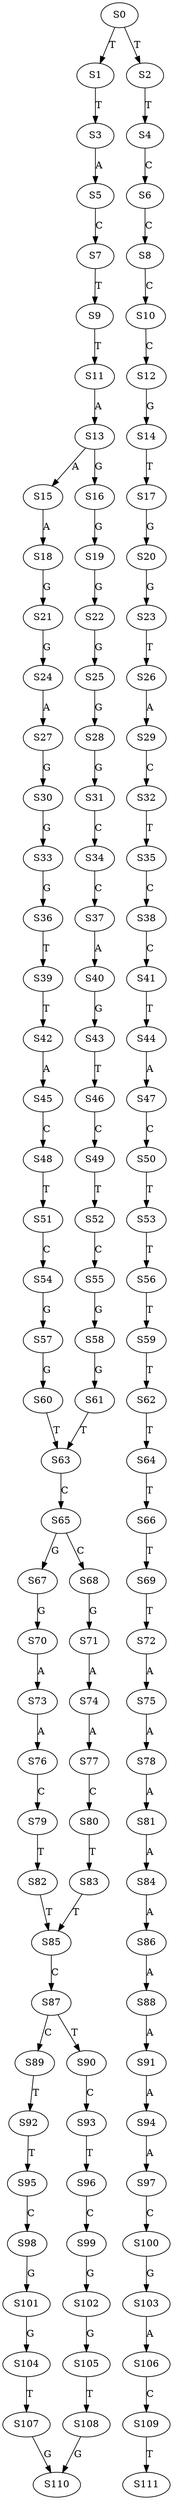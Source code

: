 strict digraph  {
	S0 -> S1 [ label = T ];
	S0 -> S2 [ label = T ];
	S1 -> S3 [ label = T ];
	S2 -> S4 [ label = T ];
	S3 -> S5 [ label = A ];
	S4 -> S6 [ label = C ];
	S5 -> S7 [ label = C ];
	S6 -> S8 [ label = C ];
	S7 -> S9 [ label = T ];
	S8 -> S10 [ label = C ];
	S9 -> S11 [ label = T ];
	S10 -> S12 [ label = C ];
	S11 -> S13 [ label = A ];
	S12 -> S14 [ label = G ];
	S13 -> S15 [ label = A ];
	S13 -> S16 [ label = G ];
	S14 -> S17 [ label = T ];
	S15 -> S18 [ label = A ];
	S16 -> S19 [ label = G ];
	S17 -> S20 [ label = G ];
	S18 -> S21 [ label = G ];
	S19 -> S22 [ label = G ];
	S20 -> S23 [ label = G ];
	S21 -> S24 [ label = G ];
	S22 -> S25 [ label = G ];
	S23 -> S26 [ label = T ];
	S24 -> S27 [ label = A ];
	S25 -> S28 [ label = G ];
	S26 -> S29 [ label = A ];
	S27 -> S30 [ label = G ];
	S28 -> S31 [ label = G ];
	S29 -> S32 [ label = C ];
	S30 -> S33 [ label = G ];
	S31 -> S34 [ label = C ];
	S32 -> S35 [ label = T ];
	S33 -> S36 [ label = G ];
	S34 -> S37 [ label = C ];
	S35 -> S38 [ label = C ];
	S36 -> S39 [ label = T ];
	S37 -> S40 [ label = A ];
	S38 -> S41 [ label = C ];
	S39 -> S42 [ label = T ];
	S40 -> S43 [ label = G ];
	S41 -> S44 [ label = T ];
	S42 -> S45 [ label = A ];
	S43 -> S46 [ label = T ];
	S44 -> S47 [ label = A ];
	S45 -> S48 [ label = C ];
	S46 -> S49 [ label = C ];
	S47 -> S50 [ label = C ];
	S48 -> S51 [ label = T ];
	S49 -> S52 [ label = T ];
	S50 -> S53 [ label = T ];
	S51 -> S54 [ label = C ];
	S52 -> S55 [ label = C ];
	S53 -> S56 [ label = T ];
	S54 -> S57 [ label = G ];
	S55 -> S58 [ label = G ];
	S56 -> S59 [ label = T ];
	S57 -> S60 [ label = G ];
	S58 -> S61 [ label = G ];
	S59 -> S62 [ label = T ];
	S60 -> S63 [ label = T ];
	S61 -> S63 [ label = T ];
	S62 -> S64 [ label = T ];
	S63 -> S65 [ label = C ];
	S64 -> S66 [ label = T ];
	S65 -> S67 [ label = G ];
	S65 -> S68 [ label = C ];
	S66 -> S69 [ label = T ];
	S67 -> S70 [ label = G ];
	S68 -> S71 [ label = G ];
	S69 -> S72 [ label = T ];
	S70 -> S73 [ label = A ];
	S71 -> S74 [ label = A ];
	S72 -> S75 [ label = A ];
	S73 -> S76 [ label = A ];
	S74 -> S77 [ label = A ];
	S75 -> S78 [ label = A ];
	S76 -> S79 [ label = C ];
	S77 -> S80 [ label = C ];
	S78 -> S81 [ label = A ];
	S79 -> S82 [ label = T ];
	S80 -> S83 [ label = T ];
	S81 -> S84 [ label = A ];
	S82 -> S85 [ label = T ];
	S83 -> S85 [ label = T ];
	S84 -> S86 [ label = A ];
	S85 -> S87 [ label = C ];
	S86 -> S88 [ label = A ];
	S87 -> S89 [ label = C ];
	S87 -> S90 [ label = T ];
	S88 -> S91 [ label = A ];
	S89 -> S92 [ label = T ];
	S90 -> S93 [ label = C ];
	S91 -> S94 [ label = A ];
	S92 -> S95 [ label = T ];
	S93 -> S96 [ label = T ];
	S94 -> S97 [ label = A ];
	S95 -> S98 [ label = C ];
	S96 -> S99 [ label = C ];
	S97 -> S100 [ label = C ];
	S98 -> S101 [ label = G ];
	S99 -> S102 [ label = G ];
	S100 -> S103 [ label = G ];
	S101 -> S104 [ label = G ];
	S102 -> S105 [ label = G ];
	S103 -> S106 [ label = A ];
	S104 -> S107 [ label = T ];
	S105 -> S108 [ label = T ];
	S106 -> S109 [ label = C ];
	S107 -> S110 [ label = G ];
	S108 -> S110 [ label = G ];
	S109 -> S111 [ label = T ];
}
